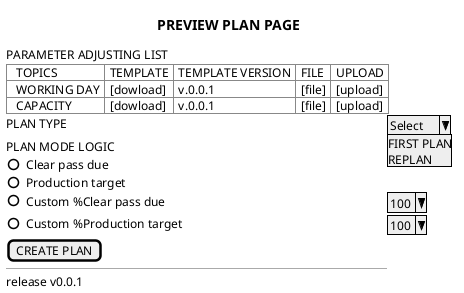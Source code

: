 @startsalt
{
    title PREVIEW PLAN PAGE

PARAMETER ADJUSTING LIST
 {T#
+ TOPICS|TEMPLATE|TEMPLATE VERSION | FILE | UPLOAD 
+ WORKING DAY|[dowload]| v.0.0.1|[file] |[upload]
+ CAPACITY|[dowload]| v.0.0.1|[file] | [upload]
}

PLAN TYPE | ^Select^FIRST PLAN^REPLAN^

PLAN MODE LOGIC
() Clear pass due
() Production target
() Custom %Clear pass due | ^100^
() Custom %Production target | ^100^

[CREATE PLAN]
---

release v0.0.1
}
@endsalt